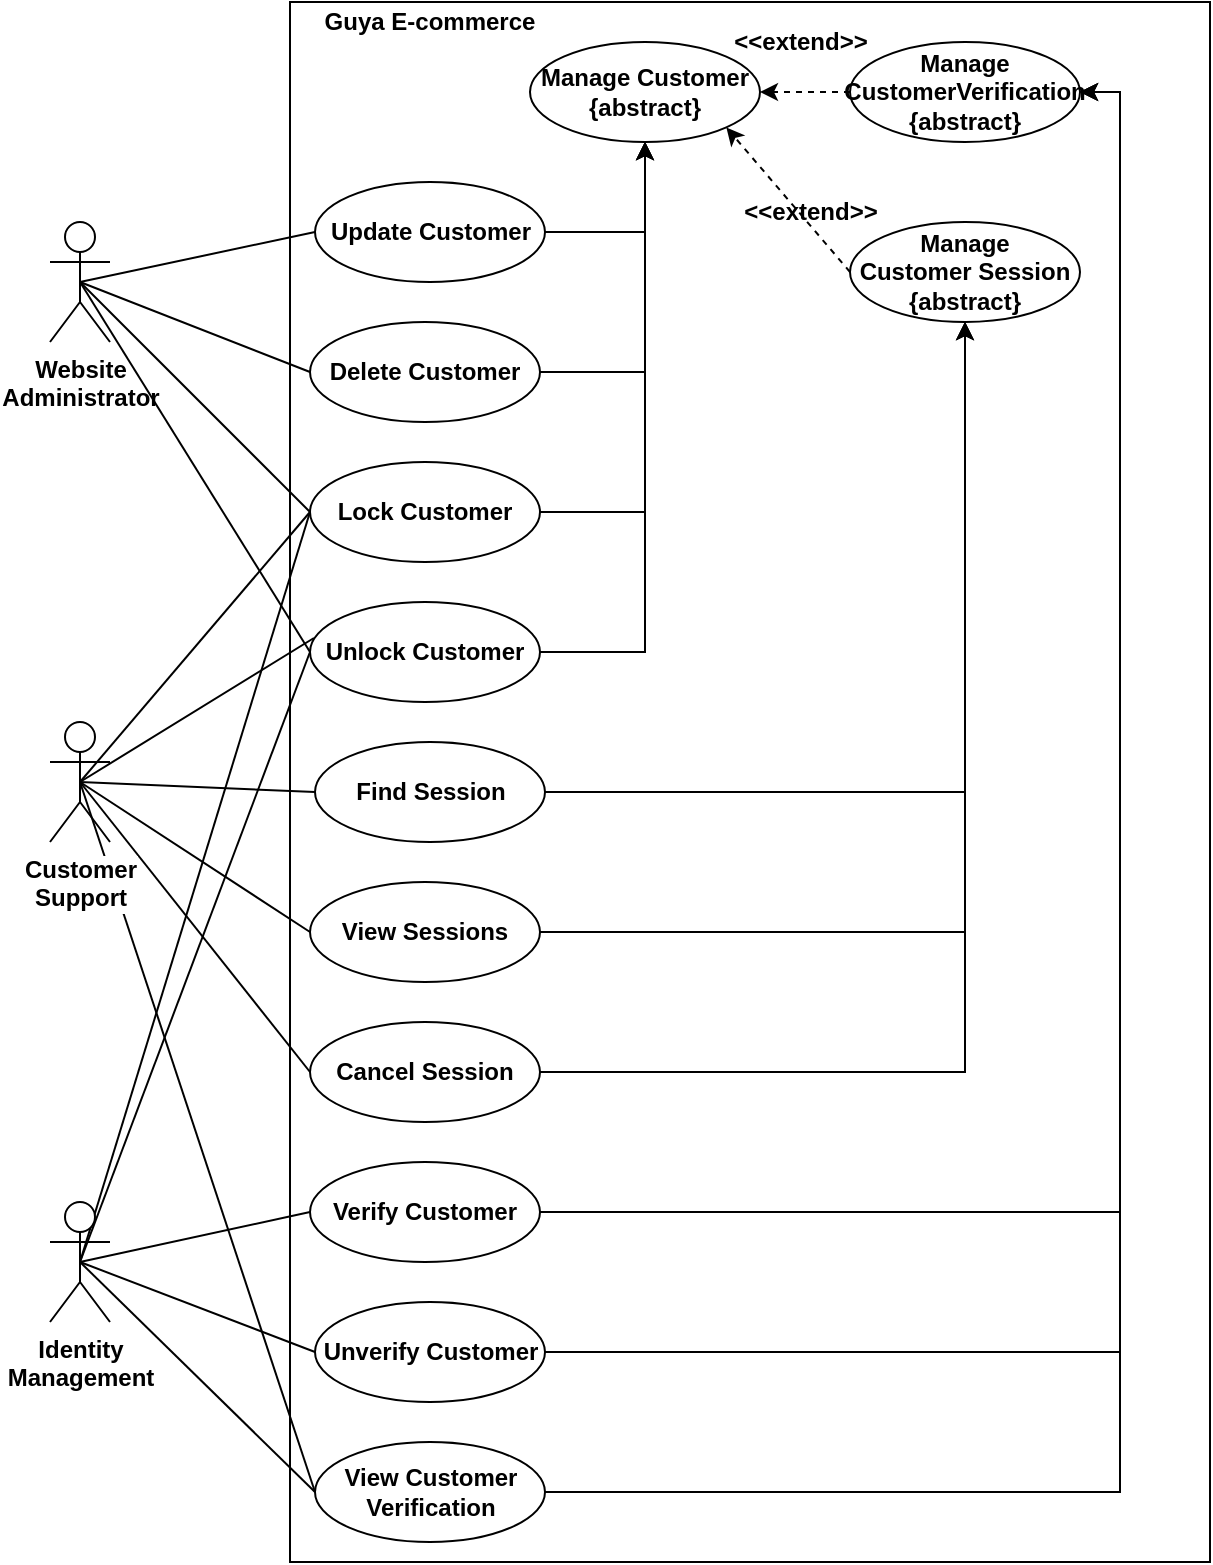 <mxfile version="12.4.2" type="device" pages="1"><diagram id="2IwFgsBbTyWoNRYNiLWc" name="Page-1"><mxGraphModel dx="1094" dy="1586" grid="1" gridSize="10" guides="1" tooltips="1" connect="1" arrows="1" fold="1" page="1" pageScale="1" pageWidth="850" pageHeight="1100" math="0" shadow="0"><root><mxCell id="0"/><mxCell id="1" parent="0"/><mxCell id="APxDkgN2m2XU24I4czXy-1" value="Website&lt;br&gt;Administrator" style="shape=umlActor;verticalLabelPosition=bottom;labelBackgroundColor=#ffffff;verticalAlign=top;html=1;outlineConnect=0;fontStyle=1" parent="1" vertex="1"><mxGeometry x="120" y="-650" width="30" height="60" as="geometry"/></mxCell><mxCell id="APxDkgN2m2XU24I4czXy-2" value="" style="rounded=0;whiteSpace=wrap;html=1;" parent="1" vertex="1"><mxGeometry x="240" y="-760" width="460" height="780" as="geometry"/></mxCell><mxCell id="APxDkgN2m2XU24I4czXy-3" value="Guya E-commerce" style="text;html=1;strokeColor=none;fillColor=none;align=center;verticalAlign=middle;whiteSpace=wrap;rounded=0;fontStyle=1" parent="1" vertex="1"><mxGeometry x="250" y="-760" width="120" height="20" as="geometry"/></mxCell><mxCell id="APxDkgN2m2XU24I4czXy-4" value="Manage Customer&lt;br&gt;{abstract}" style="ellipse;whiteSpace=wrap;html=1;fontStyle=1;align=center;horizontal=1;labelBackgroundColor=none;labelBorderColor=none;shadow=0;" parent="1" vertex="1"><mxGeometry x="360" y="-740" width="115" height="50" as="geometry"/></mxCell><mxCell id="APxDkgN2m2XU24I4czXy-21" value="Manage &lt;br&gt;CustomerVerification&lt;br&gt;{abstract}" style="ellipse;whiteSpace=wrap;html=1;fontStyle=1;align=center;horizontal=1;labelBackgroundColor=none;labelBorderColor=none;shadow=0;" parent="1" vertex="1"><mxGeometry x="520" y="-740" width="115" height="50" as="geometry"/></mxCell><mxCell id="APxDkgN2m2XU24I4czXy-5" style="edgeStyle=orthogonalEdgeStyle;rounded=0;orthogonalLoop=1;jettySize=auto;html=1;exitX=1;exitY=0.5;exitDx=0;exitDy=0;entryX=0.5;entryY=1;entryDx=0;entryDy=0;" parent="1" source="APxDkgN2m2XU24I4czXy-6" target="APxDkgN2m2XU24I4czXy-4" edge="1"><mxGeometry relative="1" as="geometry"/></mxCell><mxCell id="APxDkgN2m2XU24I4czXy-6" value="Update Customer" style="ellipse;whiteSpace=wrap;html=1;fontStyle=1;align=center;horizontal=1;labelBackgroundColor=none;labelBorderColor=none;shadow=0;" parent="1" vertex="1"><mxGeometry x="252.5" y="-670" width="115" height="50" as="geometry"/></mxCell><mxCell id="APxDkgN2m2XU24I4czXy-7" style="edgeStyle=orthogonalEdgeStyle;rounded=0;orthogonalLoop=1;jettySize=auto;html=1;exitX=1;exitY=0.5;exitDx=0;exitDy=0;entryX=0.5;entryY=1;entryDx=0;entryDy=0;" parent="1" source="APxDkgN2m2XU24I4czXy-8" target="APxDkgN2m2XU24I4czXy-4" edge="1"><mxGeometry relative="1" as="geometry"><mxPoint x="420" y="-690" as="targetPoint"/></mxGeometry></mxCell><mxCell id="APxDkgN2m2XU24I4czXy-8" value="Delete Customer" style="ellipse;whiteSpace=wrap;html=1;fontStyle=1;align=center;horizontal=1;labelBackgroundColor=none;labelBorderColor=none;shadow=0;" parent="1" vertex="1"><mxGeometry x="250" y="-600" width="115" height="50" as="geometry"/></mxCell><mxCell id="APxDkgN2m2XU24I4czXy-9" style="edgeStyle=orthogonalEdgeStyle;rounded=0;orthogonalLoop=1;jettySize=auto;html=1;exitX=1;exitY=0.5;exitDx=0;exitDy=0;entryX=0.5;entryY=1;entryDx=0;entryDy=0;" parent="1" source="APxDkgN2m2XU24I4czXy-10" target="APxDkgN2m2XU24I4czXy-4" edge="1"><mxGeometry relative="1" as="geometry"/></mxCell><mxCell id="APxDkgN2m2XU24I4czXy-10" value="Lock Customer" style="ellipse;whiteSpace=wrap;html=1;fontStyle=1;align=center;horizontal=1;labelBackgroundColor=none;labelBorderColor=none;shadow=0;" parent="1" vertex="1"><mxGeometry x="250" y="-530" width="115" height="50" as="geometry"/></mxCell><mxCell id="APxDkgN2m2XU24I4czXy-11" style="edgeStyle=orthogonalEdgeStyle;rounded=0;orthogonalLoop=1;jettySize=auto;html=1;exitX=1;exitY=0.5;exitDx=0;exitDy=0;entryX=0.5;entryY=1;entryDx=0;entryDy=0;" parent="1" source="APxDkgN2m2XU24I4czXy-12" target="APxDkgN2m2XU24I4czXy-4" edge="1"><mxGeometry relative="1" as="geometry"/></mxCell><mxCell id="APxDkgN2m2XU24I4czXy-12" value="Unlock Customer" style="ellipse;whiteSpace=wrap;html=1;fontStyle=1;align=center;horizontal=1;labelBackgroundColor=none;labelBorderColor=none;shadow=0;" parent="1" vertex="1"><mxGeometry x="250" y="-460" width="115" height="50" as="geometry"/></mxCell><mxCell id="eQrymA7Sa11U4x75kTN5-22" style="edgeStyle=orthogonalEdgeStyle;rounded=0;orthogonalLoop=1;jettySize=auto;html=1;exitX=1;exitY=0.5;exitDx=0;exitDy=0;entryX=1;entryY=0.5;entryDx=0;entryDy=0;" parent="1" source="APxDkgN2m2XU24I4czXy-19" target="APxDkgN2m2XU24I4czXy-21" edge="1"><mxGeometry relative="1" as="geometry"/></mxCell><mxCell id="APxDkgN2m2XU24I4czXy-19" value="Verify Customer" style="ellipse;whiteSpace=wrap;html=1;fontStyle=1;align=center;horizontal=1;labelBackgroundColor=none;labelBorderColor=none;shadow=0;" parent="1" vertex="1"><mxGeometry x="250" y="-180" width="115" height="50" as="geometry"/></mxCell><mxCell id="eQrymA7Sa11U4x75kTN5-23" style="edgeStyle=orthogonalEdgeStyle;rounded=0;orthogonalLoop=1;jettySize=auto;html=1;exitX=1;exitY=0.5;exitDx=0;exitDy=0;entryX=1;entryY=0.5;entryDx=0;entryDy=0;" parent="1" source="APxDkgN2m2XU24I4czXy-25" target="APxDkgN2m2XU24I4czXy-21" edge="1"><mxGeometry relative="1" as="geometry"/></mxCell><mxCell id="APxDkgN2m2XU24I4czXy-25" value="Unverify Customer" style="ellipse;whiteSpace=wrap;html=1;fontStyle=1;align=center;horizontal=1;labelBackgroundColor=none;labelBorderColor=none;shadow=0;" parent="1" vertex="1"><mxGeometry x="252.5" y="-110" width="115" height="50" as="geometry"/></mxCell><mxCell id="eQrymA7Sa11U4x75kTN5-24" style="edgeStyle=orthogonalEdgeStyle;rounded=0;orthogonalLoop=1;jettySize=auto;html=1;exitX=1;exitY=0.5;exitDx=0;exitDy=0;entryX=1;entryY=0.5;entryDx=0;entryDy=0;" parent="1" source="APxDkgN2m2XU24I4czXy-56" target="APxDkgN2m2XU24I4czXy-21" edge="1"><mxGeometry relative="1" as="geometry"/></mxCell><mxCell id="APxDkgN2m2XU24I4czXy-56" value="View Customer&lt;br&gt;Verification" style="ellipse;whiteSpace=wrap;html=1;fontStyle=1;align=center;horizontal=1;labelBackgroundColor=none;labelBorderColor=none;shadow=0;" parent="1" vertex="1"><mxGeometry x="252.5" y="-40" width="115" height="50" as="geometry"/></mxCell><mxCell id="eQrymA7Sa11U4x75kTN5-33" style="edgeStyle=none;orthogonalLoop=1;jettySize=auto;html=1;exitX=0.5;exitY=0.5;exitDx=0;exitDy=0;exitPerimeter=0;entryX=0;entryY=0.5;entryDx=0;entryDy=0;endArrow=none;" parent="1" source="APxDkgN2m2XU24I4czXy-17" target="eQrymA7Sa11U4x75kTN5-10" edge="1"><mxGeometry relative="1" as="geometry"/></mxCell><mxCell id="eQrymA7Sa11U4x75kTN5-34" style="edgeStyle=none;orthogonalLoop=1;jettySize=auto;html=1;exitX=0.5;exitY=0.5;exitDx=0;exitDy=0;exitPerimeter=0;entryX=0;entryY=0.5;entryDx=0;entryDy=0;endArrow=none;" parent="1" source="APxDkgN2m2XU24I4czXy-17" target="APxDkgN2m2XU24I4czXy-10" edge="1"><mxGeometry relative="1" as="geometry"/></mxCell><mxCell id="eQrymA7Sa11U4x75kTN5-35" style="edgeStyle=none;orthogonalLoop=1;jettySize=auto;html=1;exitX=0.5;exitY=0.5;exitDx=0;exitDy=0;exitPerimeter=0;entryX=0.017;entryY=0.36;entryDx=0;entryDy=0;entryPerimeter=0;endArrow=none;" parent="1" source="APxDkgN2m2XU24I4czXy-17" target="APxDkgN2m2XU24I4czXy-12" edge="1"><mxGeometry relative="1" as="geometry"/></mxCell><mxCell id="eQrymA7Sa11U4x75kTN5-39" style="edgeStyle=none;orthogonalLoop=1;jettySize=auto;html=1;exitX=0.5;exitY=0.5;exitDx=0;exitDy=0;exitPerimeter=0;entryX=0;entryY=0.5;entryDx=0;entryDy=0;endArrow=none;" parent="1" source="APxDkgN2m2XU24I4czXy-17" target="APxDkgN2m2XU24I4czXy-56" edge="1"><mxGeometry relative="1" as="geometry"/></mxCell><mxCell id="APxDkgN2m2XU24I4czXy-17" value="Customer&lt;br&gt;Support" style="shape=umlActor;verticalLabelPosition=bottom;labelBackgroundColor=#ffffff;verticalAlign=top;html=1;outlineConnect=0;fontStyle=1" parent="1" vertex="1"><mxGeometry x="120" y="-400" width="30" height="60" as="geometry"/></mxCell><mxCell id="eQrymA7Sa11U4x75kTN5-36" style="edgeStyle=none;orthogonalLoop=1;jettySize=auto;html=1;exitX=0.5;exitY=0.5;exitDx=0;exitDy=0;exitPerimeter=0;entryX=0;entryY=0.5;entryDx=0;entryDy=0;endArrow=none;" parent="1" source="APxDkgN2m2XU24I4czXy-18" target="APxDkgN2m2XU24I4czXy-19" edge="1"><mxGeometry relative="1" as="geometry"/></mxCell><mxCell id="eQrymA7Sa11U4x75kTN5-37" style="edgeStyle=none;orthogonalLoop=1;jettySize=auto;html=1;exitX=0.5;exitY=0.5;exitDx=0;exitDy=0;exitPerimeter=0;entryX=0;entryY=0.5;entryDx=0;entryDy=0;endArrow=none;" parent="1" source="APxDkgN2m2XU24I4czXy-18" target="APxDkgN2m2XU24I4czXy-25" edge="1"><mxGeometry relative="1" as="geometry"/></mxCell><mxCell id="eQrymA7Sa11U4x75kTN5-38" style="edgeStyle=none;orthogonalLoop=1;jettySize=auto;html=1;exitX=0.5;exitY=0.5;exitDx=0;exitDy=0;exitPerimeter=0;entryX=0;entryY=0.5;entryDx=0;entryDy=0;endArrow=none;" parent="1" source="APxDkgN2m2XU24I4czXy-18" target="APxDkgN2m2XU24I4czXy-56" edge="1"><mxGeometry relative="1" as="geometry"/></mxCell><mxCell id="eQrymA7Sa11U4x75kTN5-40" style="edgeStyle=none;orthogonalLoop=1;jettySize=auto;html=1;exitX=0.5;exitY=0.5;exitDx=0;exitDy=0;exitPerimeter=0;entryX=0;entryY=0.5;entryDx=0;entryDy=0;endArrow=none;" parent="1" source="APxDkgN2m2XU24I4czXy-18" target="APxDkgN2m2XU24I4czXy-10" edge="1"><mxGeometry relative="1" as="geometry"/></mxCell><mxCell id="eQrymA7Sa11U4x75kTN5-42" style="edgeStyle=none;orthogonalLoop=1;jettySize=auto;html=1;exitX=0.5;exitY=0.5;exitDx=0;exitDy=0;exitPerimeter=0;entryX=0;entryY=0.5;entryDx=0;entryDy=0;endArrow=none;" parent="1" source="APxDkgN2m2XU24I4czXy-18" target="APxDkgN2m2XU24I4czXy-12" edge="1"><mxGeometry relative="1" as="geometry"/></mxCell><mxCell id="APxDkgN2m2XU24I4czXy-18" value="Identity&lt;br&gt;Management" style="shape=umlActor;verticalLabelPosition=bottom;labelBackgroundColor=#ffffff;verticalAlign=top;html=1;outlineConnect=0;fontStyle=1" parent="1" vertex="1"><mxGeometry x="120" y="-160" width="30" height="60" as="geometry"/></mxCell><mxCell id="APxDkgN2m2XU24I4czXy-24" value="&amp;lt;&amp;lt;extend&amp;gt;&amp;gt;" style="html=1;verticalAlign=middle;fontSize=12;fontStyle=1;fillColor=#ffffff;labelBackgroundColor=none;labelBorderColor=none;exitX=0;exitY=0.5;exitDx=0;exitDy=0;entryX=1;entryY=0.5;entryDx=0;entryDy=0;dashed=1;" parent="1" source="APxDkgN2m2XU24I4czXy-21" target="APxDkgN2m2XU24I4czXy-4" edge="1"><mxGeometry x="0.143" y="-25" relative="1" as="geometry"><mxPoint x="597.5" y="-610" as="sourcePoint"/><mxPoint x="430.0" y="-630" as="targetPoint"/><Array as="points"/><mxPoint as="offset"/></mxGeometry></mxCell><mxCell id="eQrymA7Sa11U4x75kTN5-4" value="Manage &lt;br&gt;Customer Session&lt;br&gt;{abstract}" style="ellipse;whiteSpace=wrap;html=1;fontStyle=1;align=center;horizontal=1;labelBackgroundColor=none;labelBorderColor=none;shadow=0;" parent="1" vertex="1"><mxGeometry x="520" y="-650" width="115" height="50" as="geometry"/></mxCell><mxCell id="eQrymA7Sa11U4x75kTN5-18" style="edgeStyle=orthogonalEdgeStyle;rounded=0;orthogonalLoop=1;jettySize=auto;html=1;exitX=1;exitY=0.5;exitDx=0;exitDy=0;entryX=0.5;entryY=1;entryDx=0;entryDy=0;" parent="1" source="eQrymA7Sa11U4x75kTN5-6" target="eQrymA7Sa11U4x75kTN5-4" edge="1"><mxGeometry relative="1" as="geometry"/></mxCell><mxCell id="eQrymA7Sa11U4x75kTN5-6" value="Find Session" style="ellipse;whiteSpace=wrap;html=1;fontStyle=1;align=center;horizontal=1;labelBackgroundColor=none;labelBorderColor=none;shadow=0;" parent="1" vertex="1"><mxGeometry x="252.5" y="-390" width="115" height="50" as="geometry"/></mxCell><mxCell id="eQrymA7Sa11U4x75kTN5-19" style="edgeStyle=orthogonalEdgeStyle;rounded=0;orthogonalLoop=1;jettySize=auto;html=1;exitX=1;exitY=0.5;exitDx=0;exitDy=0;entryX=0.5;entryY=1;entryDx=0;entryDy=0;" parent="1" source="eQrymA7Sa11U4x75kTN5-8" target="eQrymA7Sa11U4x75kTN5-4" edge="1"><mxGeometry relative="1" as="geometry"/></mxCell><mxCell id="eQrymA7Sa11U4x75kTN5-8" value="View Sessions" style="ellipse;whiteSpace=wrap;html=1;fontStyle=1;align=center;horizontal=1;labelBackgroundColor=none;labelBorderColor=none;shadow=0;" parent="1" vertex="1"><mxGeometry x="250" y="-320" width="115" height="50" as="geometry"/></mxCell><mxCell id="eQrymA7Sa11U4x75kTN5-21" style="edgeStyle=orthogonalEdgeStyle;rounded=0;orthogonalLoop=1;jettySize=auto;html=1;exitX=1;exitY=0.5;exitDx=0;exitDy=0;entryX=0.5;entryY=1;entryDx=0;entryDy=0;" parent="1" source="eQrymA7Sa11U4x75kTN5-10" target="eQrymA7Sa11U4x75kTN5-4" edge="1"><mxGeometry relative="1" as="geometry"/></mxCell><mxCell id="eQrymA7Sa11U4x75kTN5-10" value="Cancel Session" style="ellipse;whiteSpace=wrap;html=1;fontStyle=1;align=center;horizontal=1;labelBackgroundColor=none;labelBorderColor=none;shadow=0;" parent="1" vertex="1"><mxGeometry x="250" y="-250" width="115" height="50" as="geometry"/></mxCell><mxCell id="eQrymA7Sa11U4x75kTN5-17" value="&amp;lt;&amp;lt;extend&amp;gt;&amp;gt;" style="html=1;verticalAlign=middle;fontSize=12;fontStyle=1;fillColor=#ffffff;labelBackgroundColor=none;labelBorderColor=none;exitX=0;exitY=0.5;exitDx=0;exitDy=0;dashed=1;entryX=1;entryY=1;entryDx=0;entryDy=0;" parent="1" source="eQrymA7Sa11U4x75kTN5-4" target="APxDkgN2m2XU24I4czXy-4" edge="1"><mxGeometry x="-0.25" y="-4" relative="1" as="geometry"><mxPoint x="530" y="-705" as="sourcePoint"/><mxPoint x="810" y="-620" as="targetPoint"/><Array as="points"/><mxPoint as="offset"/></mxGeometry></mxCell><mxCell id="eQrymA7Sa11U4x75kTN5-26" style="edgeStyle=none;orthogonalLoop=1;jettySize=auto;html=1;exitX=0.5;exitY=0.5;exitDx=0;exitDy=0;exitPerimeter=0;entryX=0;entryY=0.5;entryDx=0;entryDy=0;endArrow=none;" parent="1" source="APxDkgN2m2XU24I4czXy-1" target="APxDkgN2m2XU24I4czXy-6" edge="1"><mxGeometry relative="1" as="geometry"/></mxCell><mxCell id="eQrymA7Sa11U4x75kTN5-27" style="edgeStyle=none;orthogonalLoop=1;jettySize=auto;html=1;exitX=0.5;exitY=0.5;exitDx=0;exitDy=0;exitPerimeter=0;entryX=0;entryY=0.5;entryDx=0;entryDy=0;endArrow=none;" parent="1" source="APxDkgN2m2XU24I4czXy-1" target="APxDkgN2m2XU24I4czXy-8" edge="1"><mxGeometry relative="1" as="geometry"/></mxCell><mxCell id="eQrymA7Sa11U4x75kTN5-29" style="edgeStyle=none;orthogonalLoop=1;jettySize=auto;html=1;exitX=0.5;exitY=0.5;exitDx=0;exitDy=0;exitPerimeter=0;entryX=0;entryY=0.5;entryDx=0;entryDy=0;endArrow=none;" parent="1" source="APxDkgN2m2XU24I4czXy-1" target="APxDkgN2m2XU24I4czXy-12" edge="1"><mxGeometry relative="1" as="geometry"/></mxCell><mxCell id="eQrymA7Sa11U4x75kTN5-30" style="edgeStyle=none;orthogonalLoop=1;jettySize=auto;html=1;exitX=0.5;exitY=0.5;exitDx=0;exitDy=0;exitPerimeter=0;entryX=0;entryY=0.5;entryDx=0;entryDy=0;endArrow=none;" parent="1" source="APxDkgN2m2XU24I4czXy-1" target="APxDkgN2m2XU24I4czXy-10" edge="1"><mxGeometry relative="1" as="geometry"/></mxCell><mxCell id="eQrymA7Sa11U4x75kTN5-31" style="edgeStyle=none;orthogonalLoop=1;jettySize=auto;html=1;exitX=0.5;exitY=0.5;exitDx=0;exitDy=0;exitPerimeter=0;entryX=0;entryY=0.5;entryDx=0;entryDy=0;endArrow=none;" parent="1" source="APxDkgN2m2XU24I4czXy-17" target="eQrymA7Sa11U4x75kTN5-6" edge="1"><mxGeometry relative="1" as="geometry"/></mxCell><mxCell id="eQrymA7Sa11U4x75kTN5-32" style="edgeStyle=none;orthogonalLoop=1;jettySize=auto;html=1;exitX=0.5;exitY=0.5;exitDx=0;exitDy=0;exitPerimeter=0;entryX=0;entryY=0.5;entryDx=0;entryDy=0;endArrow=none;" parent="1" source="APxDkgN2m2XU24I4czXy-17" target="eQrymA7Sa11U4x75kTN5-8" edge="1"><mxGeometry relative="1" as="geometry"/></mxCell></root></mxGraphModel></diagram></mxfile>